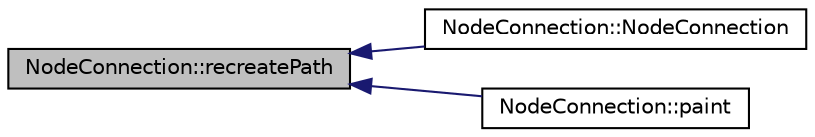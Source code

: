 digraph G
{
  edge [fontname="Helvetica",fontsize="10",labelfontname="Helvetica",labelfontsize="10"];
  node [fontname="Helvetica",fontsize="10",shape=record];
  rankdir="LR";
  Node1 [label="NodeConnection::recreatePath",height=0.2,width=0.4,color="black", fillcolor="grey75", style="filled" fontcolor="black"];
  Node1 -> Node2 [dir="back",color="midnightblue",fontsize="10",style="solid",fontname="Helvetica"];
  Node2 [label="NodeConnection::NodeConnection",height=0.2,width=0.4,color="black", fillcolor="white", style="filled",URL="$class_node_connection.html#a07d61a985b5b72492732f7eac6e7404a",tooltip="[0]"];
  Node1 -> Node3 [dir="back",color="midnightblue",fontsize="10",style="solid",fontname="Helvetica"];
  Node3 [label="NodeConnection::paint",height=0.2,width=0.4,color="black", fillcolor="white", style="filled",URL="$class_node_connection.html#aab10c3c548800b58065ffdf10f7ae8d4",tooltip="[4]"];
}
